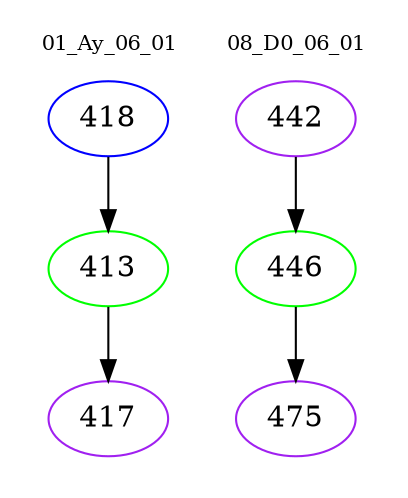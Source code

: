digraph{
subgraph cluster_0 {
color = white
label = "01_Ay_06_01";
fontsize=10;
T0_418 [label="418", color="blue"]
T0_418 -> T0_413 [color="black"]
T0_413 [label="413", color="green"]
T0_413 -> T0_417 [color="black"]
T0_417 [label="417", color="purple"]
}
subgraph cluster_1 {
color = white
label = "08_D0_06_01";
fontsize=10;
T1_442 [label="442", color="purple"]
T1_442 -> T1_446 [color="black"]
T1_446 [label="446", color="green"]
T1_446 -> T1_475 [color="black"]
T1_475 [label="475", color="purple"]
}
}
